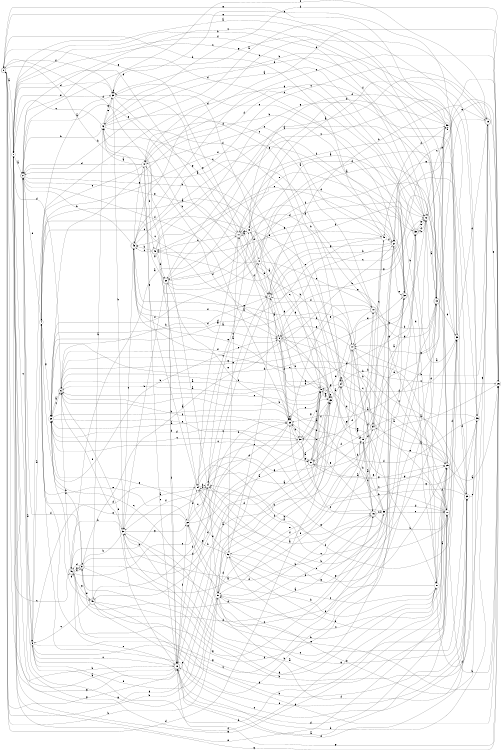 digraph n44_3 {
__start0 [label="" shape="none"];

rankdir=LR;
size="8,5";

s0 [style="rounded,filled", color="black", fillcolor="white" shape="doublecircle", label="0"];
s1 [style="filled", color="black", fillcolor="white" shape="circle", label="1"];
s2 [style="rounded,filled", color="black", fillcolor="white" shape="doublecircle", label="2"];
s3 [style="filled", color="black", fillcolor="white" shape="circle", label="3"];
s4 [style="filled", color="black", fillcolor="white" shape="circle", label="4"];
s5 [style="filled", color="black", fillcolor="white" shape="circle", label="5"];
s6 [style="rounded,filled", color="black", fillcolor="white" shape="doublecircle", label="6"];
s7 [style="rounded,filled", color="black", fillcolor="white" shape="doublecircle", label="7"];
s8 [style="rounded,filled", color="black", fillcolor="white" shape="doublecircle", label="8"];
s9 [style="rounded,filled", color="black", fillcolor="white" shape="doublecircle", label="9"];
s10 [style="rounded,filled", color="black", fillcolor="white" shape="doublecircle", label="10"];
s11 [style="rounded,filled", color="black", fillcolor="white" shape="doublecircle", label="11"];
s12 [style="filled", color="black", fillcolor="white" shape="circle", label="12"];
s13 [style="rounded,filled", color="black", fillcolor="white" shape="doublecircle", label="13"];
s14 [style="filled", color="black", fillcolor="white" shape="circle", label="14"];
s15 [style="filled", color="black", fillcolor="white" shape="circle", label="15"];
s16 [style="rounded,filled", color="black", fillcolor="white" shape="doublecircle", label="16"];
s17 [style="filled", color="black", fillcolor="white" shape="circle", label="17"];
s18 [style="rounded,filled", color="black", fillcolor="white" shape="doublecircle", label="18"];
s19 [style="rounded,filled", color="black", fillcolor="white" shape="doublecircle", label="19"];
s20 [style="rounded,filled", color="black", fillcolor="white" shape="doublecircle", label="20"];
s21 [style="filled", color="black", fillcolor="white" shape="circle", label="21"];
s22 [style="filled", color="black", fillcolor="white" shape="circle", label="22"];
s23 [style="filled", color="black", fillcolor="white" shape="circle", label="23"];
s24 [style="rounded,filled", color="black", fillcolor="white" shape="doublecircle", label="24"];
s25 [style="filled", color="black", fillcolor="white" shape="circle", label="25"];
s26 [style="filled", color="black", fillcolor="white" shape="circle", label="26"];
s27 [style="filled", color="black", fillcolor="white" shape="circle", label="27"];
s28 [style="filled", color="black", fillcolor="white" shape="circle", label="28"];
s29 [style="rounded,filled", color="black", fillcolor="white" shape="doublecircle", label="29"];
s30 [style="filled", color="black", fillcolor="white" shape="circle", label="30"];
s31 [style="rounded,filled", color="black", fillcolor="white" shape="doublecircle", label="31"];
s32 [style="rounded,filled", color="black", fillcolor="white" shape="doublecircle", label="32"];
s33 [style="rounded,filled", color="black", fillcolor="white" shape="doublecircle", label="33"];
s34 [style="rounded,filled", color="black", fillcolor="white" shape="doublecircle", label="34"];
s35 [style="filled", color="black", fillcolor="white" shape="circle", label="35"];
s36 [style="filled", color="black", fillcolor="white" shape="circle", label="36"];
s37 [style="filled", color="black", fillcolor="white" shape="circle", label="37"];
s38 [style="filled", color="black", fillcolor="white" shape="circle", label="38"];
s39 [style="filled", color="black", fillcolor="white" shape="circle", label="39"];
s40 [style="filled", color="black", fillcolor="white" shape="circle", label="40"];
s41 [style="filled", color="black", fillcolor="white" shape="circle", label="41"];
s42 [style="filled", color="black", fillcolor="white" shape="circle", label="42"];
s43 [style="rounded,filled", color="black", fillcolor="white" shape="doublecircle", label="43"];
s44 [style="rounded,filled", color="black", fillcolor="white" shape="doublecircle", label="44"];
s45 [style="rounded,filled", color="black", fillcolor="white" shape="doublecircle", label="45"];
s46 [style="rounded,filled", color="black", fillcolor="white" shape="doublecircle", label="46"];
s47 [style="filled", color="black", fillcolor="white" shape="circle", label="47"];
s48 [style="rounded,filled", color="black", fillcolor="white" shape="doublecircle", label="48"];
s49 [style="filled", color="black", fillcolor="white" shape="circle", label="49"];
s50 [style="filled", color="black", fillcolor="white" shape="circle", label="50"];
s51 [style="filled", color="black", fillcolor="white" shape="circle", label="51"];
s52 [style="filled", color="black", fillcolor="white" shape="circle", label="52"];
s53 [style="filled", color="black", fillcolor="white" shape="circle", label="53"];
s54 [style="filled", color="black", fillcolor="white" shape="circle", label="54"];
s0 -> s1 [label="a"];
s0 -> s54 [label="b"];
s0 -> s46 [label="c"];
s0 -> s23 [label="d"];
s0 -> s11 [label="e"];
s0 -> s39 [label="f"];
s0 -> s18 [label="g"];
s1 -> s2 [label="a"];
s1 -> s18 [label="b"];
s1 -> s3 [label="c"];
s1 -> s39 [label="d"];
s1 -> s39 [label="e"];
s1 -> s12 [label="f"];
s1 -> s26 [label="g"];
s2 -> s3 [label="a"];
s2 -> s24 [label="b"];
s2 -> s13 [label="c"];
s2 -> s27 [label="d"];
s2 -> s29 [label="e"];
s2 -> s29 [label="f"];
s2 -> s51 [label="g"];
s3 -> s4 [label="a"];
s3 -> s25 [label="b"];
s3 -> s33 [label="c"];
s3 -> s54 [label="d"];
s3 -> s23 [label="e"];
s3 -> s51 [label="f"];
s3 -> s27 [label="g"];
s4 -> s5 [label="a"];
s4 -> s8 [label="b"];
s4 -> s7 [label="c"];
s4 -> s2 [label="d"];
s4 -> s22 [label="e"];
s4 -> s27 [label="f"];
s4 -> s28 [label="g"];
s5 -> s6 [label="a"];
s5 -> s7 [label="b"];
s5 -> s42 [label="c"];
s5 -> s23 [label="d"];
s5 -> s43 [label="e"];
s5 -> s31 [label="f"];
s5 -> s30 [label="g"];
s6 -> s5 [label="a"];
s6 -> s7 [label="b"];
s6 -> s28 [label="c"];
s6 -> s1 [label="d"];
s6 -> s32 [label="e"];
s6 -> s46 [label="f"];
s6 -> s27 [label="g"];
s7 -> s8 [label="a"];
s7 -> s19 [label="b"];
s7 -> s18 [label="c"];
s7 -> s52 [label="d"];
s7 -> s14 [label="e"];
s7 -> s11 [label="f"];
s7 -> s26 [label="g"];
s8 -> s9 [label="a"];
s8 -> s12 [label="b"];
s8 -> s17 [label="c"];
s8 -> s47 [label="d"];
s8 -> s23 [label="e"];
s8 -> s29 [label="f"];
s8 -> s21 [label="g"];
s9 -> s10 [label="a"];
s9 -> s28 [label="b"];
s9 -> s23 [label="c"];
s9 -> s46 [label="d"];
s9 -> s45 [label="e"];
s9 -> s2 [label="f"];
s9 -> s5 [label="g"];
s10 -> s11 [label="a"];
s10 -> s13 [label="b"];
s10 -> s47 [label="c"];
s10 -> s30 [label="d"];
s10 -> s29 [label="e"];
s10 -> s6 [label="f"];
s10 -> s13 [label="g"];
s11 -> s12 [label="a"];
s11 -> s15 [label="b"];
s11 -> s48 [label="c"];
s11 -> s1 [label="d"];
s11 -> s2 [label="e"];
s11 -> s40 [label="f"];
s11 -> s54 [label="g"];
s12 -> s13 [label="a"];
s12 -> s1 [label="b"];
s12 -> s47 [label="c"];
s12 -> s21 [label="d"];
s12 -> s44 [label="e"];
s12 -> s33 [label="f"];
s12 -> s47 [label="g"];
s13 -> s1 [label="a"];
s13 -> s14 [label="b"];
s13 -> s14 [label="c"];
s13 -> s38 [label="d"];
s13 -> s51 [label="e"];
s13 -> s28 [label="f"];
s13 -> s50 [label="g"];
s14 -> s15 [label="a"];
s14 -> s46 [label="b"];
s14 -> s41 [label="c"];
s14 -> s0 [label="d"];
s14 -> s51 [label="e"];
s14 -> s37 [label="f"];
s14 -> s24 [label="g"];
s15 -> s16 [label="a"];
s15 -> s10 [label="b"];
s15 -> s16 [label="c"];
s15 -> s34 [label="d"];
s15 -> s12 [label="e"];
s15 -> s51 [label="f"];
s15 -> s17 [label="g"];
s16 -> s2 [label="a"];
s16 -> s17 [label="b"];
s16 -> s53 [label="c"];
s16 -> s9 [label="d"];
s16 -> s29 [label="e"];
s16 -> s54 [label="f"];
s16 -> s36 [label="g"];
s17 -> s18 [label="a"];
s17 -> s26 [label="b"];
s17 -> s6 [label="c"];
s17 -> s18 [label="d"];
s17 -> s7 [label="e"];
s17 -> s38 [label="f"];
s17 -> s46 [label="g"];
s18 -> s1 [label="a"];
s18 -> s19 [label="b"];
s18 -> s3 [label="c"];
s18 -> s14 [label="d"];
s18 -> s6 [label="e"];
s18 -> s22 [label="f"];
s18 -> s0 [label="g"];
s19 -> s20 [label="a"];
s19 -> s44 [label="b"];
s19 -> s3 [label="c"];
s19 -> s38 [label="d"];
s19 -> s26 [label="e"];
s19 -> s21 [label="f"];
s19 -> s44 [label="g"];
s20 -> s21 [label="a"];
s20 -> s37 [label="b"];
s20 -> s36 [label="c"];
s20 -> s18 [label="d"];
s20 -> s29 [label="e"];
s20 -> s18 [label="f"];
s20 -> s32 [label="g"];
s21 -> s17 [label="a"];
s21 -> s22 [label="b"];
s21 -> s52 [label="c"];
s21 -> s25 [label="d"];
s21 -> s54 [label="e"];
s21 -> s2 [label="f"];
s21 -> s37 [label="g"];
s22 -> s23 [label="a"];
s22 -> s21 [label="b"];
s22 -> s14 [label="c"];
s22 -> s54 [label="d"];
s22 -> s4 [label="e"];
s22 -> s29 [label="f"];
s22 -> s38 [label="g"];
s23 -> s24 [label="a"];
s23 -> s51 [label="b"];
s23 -> s40 [label="c"];
s23 -> s8 [label="d"];
s23 -> s23 [label="e"];
s23 -> s51 [label="f"];
s23 -> s5 [label="g"];
s24 -> s25 [label="a"];
s24 -> s52 [label="b"];
s24 -> s26 [label="c"];
s24 -> s44 [label="d"];
s24 -> s24 [label="e"];
s24 -> s38 [label="f"];
s24 -> s5 [label="g"];
s25 -> s26 [label="a"];
s25 -> s8 [label="b"];
s25 -> s43 [label="c"];
s25 -> s42 [label="d"];
s25 -> s1 [label="e"];
s25 -> s20 [label="f"];
s25 -> s1 [label="g"];
s26 -> s27 [label="a"];
s26 -> s6 [label="b"];
s26 -> s43 [label="c"];
s26 -> s43 [label="d"];
s26 -> s12 [label="e"];
s26 -> s42 [label="f"];
s26 -> s18 [label="g"];
s27 -> s28 [label="a"];
s27 -> s18 [label="b"];
s27 -> s48 [label="c"];
s27 -> s21 [label="d"];
s27 -> s32 [label="e"];
s27 -> s14 [label="f"];
s27 -> s7 [label="g"];
s28 -> s6 [label="a"];
s28 -> s29 [label="b"];
s28 -> s53 [label="c"];
s28 -> s30 [label="d"];
s28 -> s31 [label="e"];
s28 -> s41 [label="f"];
s28 -> s45 [label="g"];
s29 -> s28 [label="a"];
s29 -> s30 [label="b"];
s29 -> s16 [label="c"];
s29 -> s29 [label="d"];
s29 -> s5 [label="e"];
s29 -> s45 [label="f"];
s29 -> s1 [label="g"];
s30 -> s31 [label="a"];
s30 -> s0 [label="b"];
s30 -> s28 [label="c"];
s30 -> s23 [label="d"];
s30 -> s14 [label="e"];
s30 -> s6 [label="f"];
s30 -> s31 [label="g"];
s31 -> s5 [label="a"];
s31 -> s32 [label="b"];
s31 -> s25 [label="c"];
s31 -> s18 [label="d"];
s31 -> s5 [label="e"];
s31 -> s23 [label="f"];
s31 -> s25 [label="g"];
s32 -> s31 [label="a"];
s32 -> s33 [label="b"];
s32 -> s37 [label="c"];
s32 -> s11 [label="d"];
s32 -> s39 [label="e"];
s32 -> s30 [label="f"];
s32 -> s43 [label="g"];
s33 -> s34 [label="a"];
s33 -> s12 [label="b"];
s33 -> s1 [label="c"];
s33 -> s20 [label="d"];
s33 -> s12 [label="e"];
s33 -> s6 [label="f"];
s33 -> s12 [label="g"];
s34 -> s35 [label="a"];
s34 -> s51 [label="b"];
s34 -> s49 [label="c"];
s34 -> s5 [label="d"];
s34 -> s25 [label="e"];
s34 -> s31 [label="f"];
s34 -> s32 [label="g"];
s35 -> s34 [label="a"];
s35 -> s29 [label="b"];
s35 -> s4 [label="c"];
s35 -> s18 [label="d"];
s35 -> s36 [label="e"];
s35 -> s20 [label="f"];
s35 -> s49 [label="g"];
s36 -> s2 [label="a"];
s36 -> s9 [label="b"];
s36 -> s37 [label="c"];
s36 -> s28 [label="d"];
s36 -> s51 [label="e"];
s36 -> s29 [label="f"];
s36 -> s19 [label="g"];
s37 -> s38 [label="a"];
s37 -> s9 [label="b"];
s37 -> s43 [label="c"];
s37 -> s16 [label="d"];
s37 -> s26 [label="e"];
s37 -> s6 [label="f"];
s37 -> s22 [label="g"];
s38 -> s33 [label="a"];
s38 -> s7 [label="b"];
s38 -> s7 [label="c"];
s38 -> s35 [label="d"];
s38 -> s39 [label="e"];
s38 -> s40 [label="f"];
s38 -> s2 [label="g"];
s39 -> s4 [label="a"];
s39 -> s37 [label="b"];
s39 -> s39 [label="c"];
s39 -> s30 [label="d"];
s39 -> s29 [label="e"];
s39 -> s19 [label="f"];
s39 -> s7 [label="g"];
s40 -> s11 [label="a"];
s40 -> s10 [label="b"];
s40 -> s4 [label="c"];
s40 -> s41 [label="d"];
s40 -> s15 [label="e"];
s40 -> s36 [label="f"];
s40 -> s5 [label="g"];
s41 -> s13 [label="a"];
s41 -> s42 [label="b"];
s41 -> s10 [label="c"];
s41 -> s25 [label="d"];
s41 -> s7 [label="e"];
s41 -> s33 [label="f"];
s41 -> s23 [label="g"];
s42 -> s12 [label="a"];
s42 -> s2 [label="b"];
s42 -> s1 [label="c"];
s42 -> s24 [label="d"];
s42 -> s39 [label="e"];
s42 -> s24 [label="f"];
s42 -> s39 [label="g"];
s43 -> s13 [label="a"];
s43 -> s2 [label="b"];
s43 -> s19 [label="c"];
s43 -> s8 [label="d"];
s43 -> s44 [label="e"];
s43 -> s8 [label="f"];
s43 -> s47 [label="g"];
s44 -> s45 [label="a"];
s44 -> s34 [label="b"];
s44 -> s17 [label="c"];
s44 -> s8 [label="d"];
s44 -> s8 [label="e"];
s44 -> s7 [label="f"];
s44 -> s15 [label="g"];
s45 -> s42 [label="a"];
s45 -> s35 [label="b"];
s45 -> s3 [label="c"];
s45 -> s26 [label="d"];
s45 -> s35 [label="e"];
s45 -> s13 [label="f"];
s45 -> s46 [label="g"];
s46 -> s11 [label="a"];
s46 -> s37 [label="b"];
s46 -> s29 [label="c"];
s46 -> s16 [label="d"];
s46 -> s18 [label="e"];
s46 -> s9 [label="f"];
s46 -> s9 [label="g"];
s47 -> s42 [label="a"];
s47 -> s27 [label="b"];
s47 -> s18 [label="c"];
s47 -> s2 [label="d"];
s47 -> s4 [label="e"];
s47 -> s48 [label="f"];
s47 -> s20 [label="g"];
s48 -> s23 [label="a"];
s48 -> s43 [label="b"];
s48 -> s43 [label="c"];
s48 -> s20 [label="d"];
s48 -> s32 [label="e"];
s48 -> s49 [label="f"];
s48 -> s50 [label="g"];
s49 -> s48 [label="a"];
s49 -> s0 [label="b"];
s49 -> s47 [label="c"];
s49 -> s28 [label="d"];
s49 -> s44 [label="e"];
s49 -> s27 [label="f"];
s49 -> s31 [label="g"];
s50 -> s29 [label="a"];
s50 -> s39 [label="b"];
s50 -> s12 [label="c"];
s50 -> s40 [label="d"];
s50 -> s0 [label="e"];
s50 -> s27 [label="f"];
s50 -> s0 [label="g"];
s51 -> s16 [label="a"];
s51 -> s0 [label="b"];
s51 -> s28 [label="c"];
s51 -> s52 [label="d"];
s51 -> s15 [label="e"];
s51 -> s35 [label="f"];
s51 -> s35 [label="g"];
s52 -> s11 [label="a"];
s52 -> s22 [label="b"];
s52 -> s25 [label="c"];
s52 -> s53 [label="d"];
s52 -> s28 [label="e"];
s52 -> s17 [label="f"];
s52 -> s50 [label="g"];
s53 -> s54 [label="a"];
s53 -> s24 [label="b"];
s53 -> s17 [label="c"];
s53 -> s17 [label="d"];
s53 -> s15 [label="e"];
s53 -> s44 [label="f"];
s53 -> s4 [label="g"];
s54 -> s37 [label="a"];
s54 -> s14 [label="b"];
s54 -> s40 [label="c"];
s54 -> s14 [label="d"];
s54 -> s42 [label="e"];
s54 -> s38 [label="f"];
s54 -> s25 [label="g"];

}
